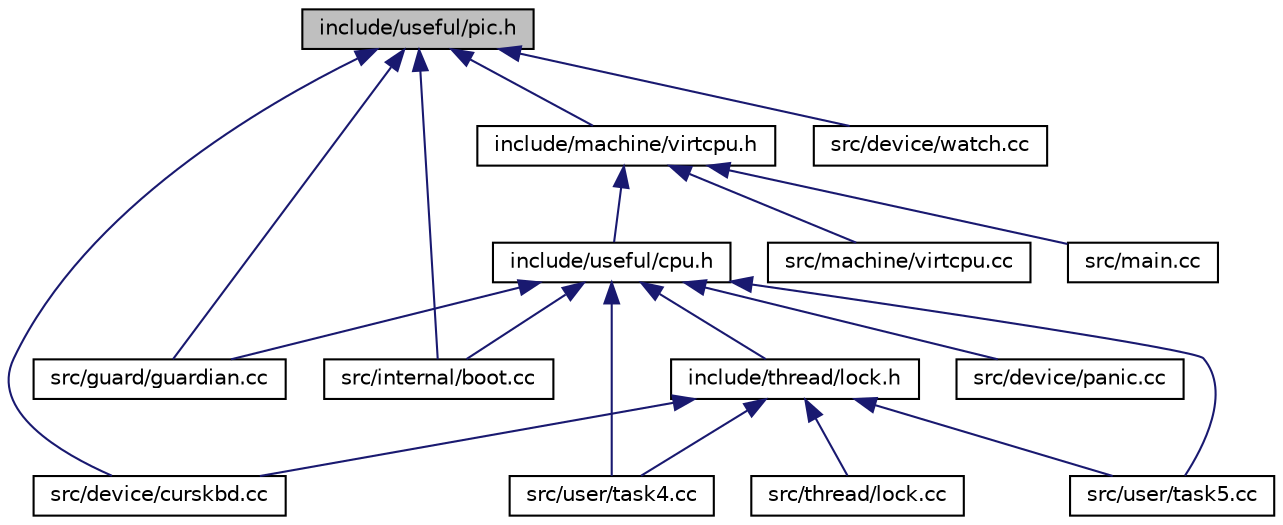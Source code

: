 digraph G
{
  bgcolor="transparent";
  edge [fontname="Helvetica",fontsize="10",labelfontname="Helvetica",labelfontsize="10"];
  node [fontname="Helvetica",fontsize="10",shape=record];
  Node1 [label="include/useful/pic.h",height=0.2,width=0.4,color="black", fillcolor="grey75", style="filled" fontcolor="black"];
  Node1 -> Node2 [dir="back",color="midnightblue",fontsize="10",style="solid",fontname="Helvetica"];
  Node2 [label="include/machine/virtcpu.h",height=0.2,width=0.4,color="black",URL="$virtcpu_8h.html"];
  Node2 -> Node3 [dir="back",color="midnightblue",fontsize="10",style="solid",fontname="Helvetica"];
  Node3 [label="include/useful/cpu.h",height=0.2,width=0.4,color="black",URL="$cpu_8h.html",tooltip="help include file for use of global declared variable cpu, declared in main.cc"];
  Node3 -> Node4 [dir="back",color="midnightblue",fontsize="10",style="solid",fontname="Helvetica"];
  Node4 [label="include/thread/lock.h",height=0.2,width=0.4,color="black",URL="$lock_8h.html"];
  Node4 -> Node5 [dir="back",color="midnightblue",fontsize="10",style="solid",fontname="Helvetica"];
  Node5 [label="src/device/curskbd.cc",height=0.2,width=0.4,color="black",URL="$curskbd_8cc.html"];
  Node4 -> Node6 [dir="back",color="midnightblue",fontsize="10",style="solid",fontname="Helvetica"];
  Node6 [label="src/thread/lock.cc",height=0.2,width=0.4,color="black",URL="$lock_8cc.html"];
  Node4 -> Node7 [dir="back",color="midnightblue",fontsize="10",style="solid",fontname="Helvetica"];
  Node7 [label="src/user/task4.cc",height=0.2,width=0.4,color="black",URL="$task4_8cc.html"];
  Node4 -> Node8 [dir="back",color="midnightblue",fontsize="10",style="solid",fontname="Helvetica"];
  Node8 [label="src/user/task5.cc",height=0.2,width=0.4,color="black",URL="$task5_8cc.html"];
  Node3 -> Node9 [dir="back",color="midnightblue",fontsize="10",style="solid",fontname="Helvetica"];
  Node9 [label="src/device/panic.cc",height=0.2,width=0.4,color="black",URL="$panic_8cc.html"];
  Node3 -> Node10 [dir="back",color="midnightblue",fontsize="10",style="solid",fontname="Helvetica"];
  Node10 [label="src/guard/guardian.cc",height=0.2,width=0.4,color="black",URL="$guardian_8cc.html",tooltip="interrupt handler function"];
  Node3 -> Node11 [dir="back",color="midnightblue",fontsize="10",style="solid",fontname="Helvetica"];
  Node11 [label="src/internal/boot.cc",height=0.2,width=0.4,color="black",URL="$boot_8cc.html",tooltip="startup code"];
  Node3 -> Node7 [dir="back",color="midnightblue",fontsize="10",style="solid",fontname="Helvetica"];
  Node3 -> Node8 [dir="back",color="midnightblue",fontsize="10",style="solid",fontname="Helvetica"];
  Node2 -> Node12 [dir="back",color="midnightblue",fontsize="10",style="solid",fontname="Helvetica"];
  Node12 [label="src/machine/virtcpu.cc",height=0.2,width=0.4,color="black",URL="$virtcpu_8cc.html"];
  Node2 -> Node13 [dir="back",color="midnightblue",fontsize="10",style="solid",fontname="Helvetica"];
  Node13 [label="src/main.cc",height=0.2,width=0.4,color="black",URL="$main_8cc.html"];
  Node1 -> Node5 [dir="back",color="midnightblue",fontsize="10",style="solid",fontname="Helvetica"];
  Node1 -> Node14 [dir="back",color="midnightblue",fontsize="10",style="solid",fontname="Helvetica"];
  Node14 [label="src/device/watch.cc",height=0.2,width=0.4,color="black",URL="$watch_8cc.html"];
  Node1 -> Node10 [dir="back",color="midnightblue",fontsize="10",style="solid",fontname="Helvetica"];
  Node1 -> Node11 [dir="back",color="midnightblue",fontsize="10",style="solid",fontname="Helvetica"];
}
